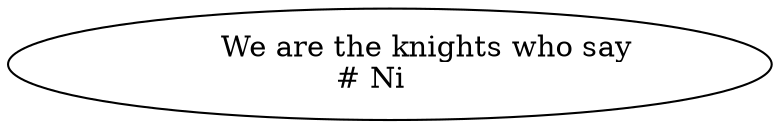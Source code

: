 // https://github.com/pydot/pydot/issues/235
graph G {
    b1 [label=<
         We are the knights who say <BR/># Ni
    >];
}
